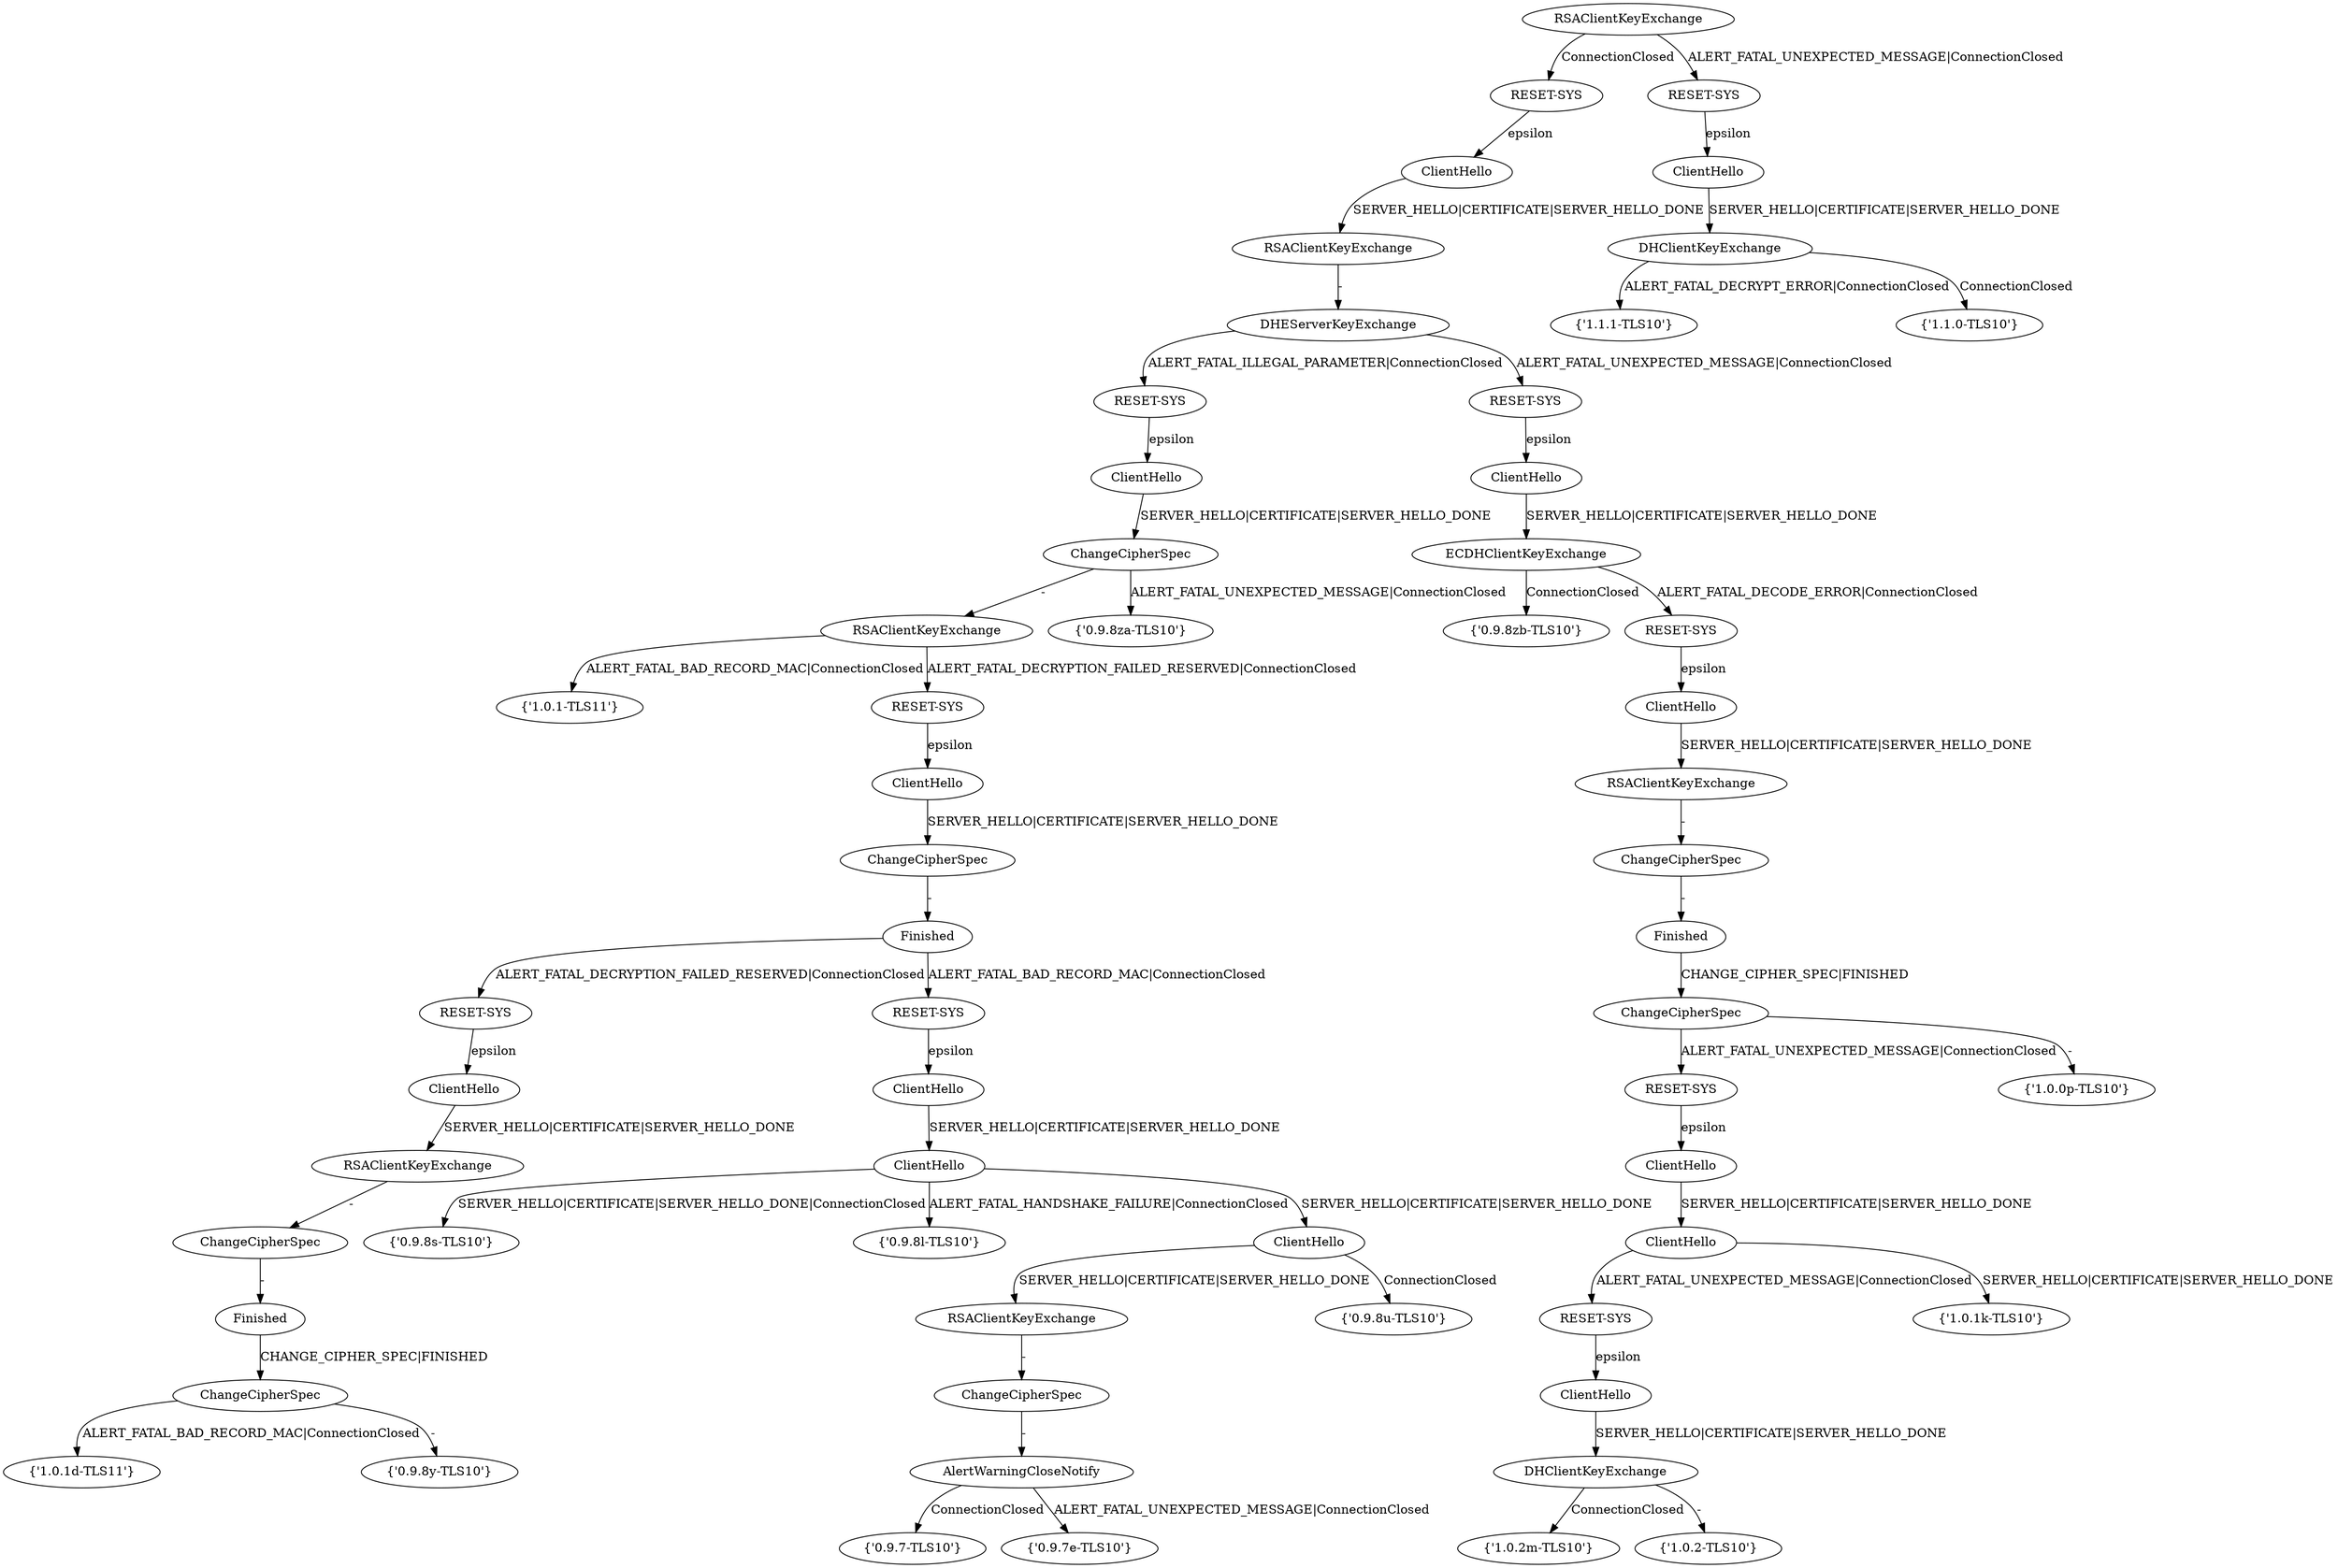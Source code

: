 digraph "" {
	node [label="\N"];
	a0	[label=RSAClientKeyExchange];
	a1	[label="RESET-SYS"];
	a0 -> a1	[key=0,
		label=ConnectionClosed];
	a2	[label="RESET-SYS"];
	a0 -> a2	[key=0,
		label="ALERT_FATAL_UNEXPECTED_MESSAGE|ConnectionClosed"];
	a12	[label="{'1.1.1-TLS10'}"];
	a16	[label="{'0.9.8s-TLS10'}"];
	a18	[label="{'0.9.8l-TLS10'}"];
	a14	[label=RSAClientKeyExchange];
	a31	[label="{'1.0.1-TLS11'}"];
	a14 -> a31	[key=0,
		label="ALERT_FATAL_BAD_RECORD_MAC|ConnectionClosed"];
	a32	[label="RESET-SYS"];
	a14 -> a32	[key=0,
		label="ALERT_FATAL_DECRYPTION_FAILED_RESERVED|ConnectionClosed"];
	a4	[label=ClientHello];
	a1 -> a4	[key=0,
		label=epsilon];
	a5	[label=ClientHello];
	a2 -> a5	[key=0,
		label=epsilon];
	a19	[label=RSAClientKeyExchange];
	a4 -> a19	[key=0,
		label="SERVER_HELLO|CERTIFICATE|SERVER_HELLO_DONE"];
	a45	[label=DHEServerKeyExchange];
	a19 -> a45	[key=0,
		label="-"];
	a47	[label="{'1.0.2m-TLS10'}"];
	a49	[label="RESET-SYS"];
	a89	[label=ClientHello];
	a49 -> a89	[key=0,
		label=epsilon];
	a20	[label=DHClientKeyExchange];
	a5 -> a20	[key=0,
		label="SERVER_HELLO|CERTIFICATE|SERVER_HELLO_DONE"];
	a20 -> a12	[key=0,
		label="ALERT_FATAL_DECRYPT_ERROR|ConnectionClosed"];
	a51	[label="{'1.1.0-TLS10'}"];
	a20 -> a51	[key=0,
		label=ConnectionClosed];
	a55	[label="{'0.9.7-TLS10'}"];
	a56	[label="{'1.0.1d-TLS11'}"];
	a134	[label="{'1.0.2-TLS10'}"];
	a22	[label="RESET-SYS"];
	a45 -> a22	[key=0,
		label="ALERT_FATAL_ILLEGAL_PARAMETER|ConnectionClosed"];
	a85	[label="RESET-SYS"];
	a45 -> a85	[key=0,
		label="ALERT_FATAL_UNEXPECTED_MESSAGE|ConnectionClosed"];
	a53	[label=ClientHello];
	a22 -> a53	[key=0,
		label=epsilon];
	a145	[label="{'0.9.8zb-TLS10'}"];
	a92	[label=ChangeCipherSpec];
	a53 -> a92	[key=0,
		label="SERVER_HELLO|CERTIFICATE|SERVER_HELLO_DONE"];
	a92 -> a14	[key=0,
		label="-"];
	a150	[label="{'0.9.8za-TLS10'}"];
	a92 -> a150	[key=0,
		label="ALERT_FATAL_UNEXPECTED_MESSAGE|ConnectionClosed"];
	a66	[label=ClientHello];
	a32 -> a66	[key=0,
		label=epsilon];
	a115	[label=ChangeCipherSpec];
	a66 -> a115	[key=0,
		label="SERVER_HELLO|CERTIFICATE|SERVER_HELLO_DONE"];
	a182	[label=Finished];
	a115 -> a182	[key=0,
		label="-"];
	a34	[label="RESET-SYS"];
	a68	[label=ClientHello];
	a34 -> a68	[key=0,
		label=epsilon];
	a43	[label=RSAClientKeyExchange];
	a80	[label=ChangeCipherSpec];
	a43 -> a80	[key=0,
		label="-"];
	a130	[label=AlertWarningCloseNotify];
	a80 -> a130	[key=0,
		label="-"];
	a130 -> a55	[key=0,
		label=ConnectionClosed];
	a207	[label="{'0.9.7e-TLS10'}"];
	a130 -> a207	[key=0,
		label="ALERT_FATAL_UNEXPECTED_MESSAGE|ConnectionClosed"];
	a214	[label="RESET-SYS"];
	a303	[label=ClientHello];
	a214 -> a303	[key=0,
		label=epsilon];
	a46	[label="RESET-SYS"];
	a87	[label=ClientHello];
	a46 -> a87	[key=0,
		label=epsilon];
	a140	[label=RSAClientKeyExchange];
	a87 -> a140	[key=0,
		label="SERVER_HELLO|CERTIFICATE|SERVER_HELLO_DONE"];
	a218	[label=ChangeCipherSpec];
	a140 -> a218	[key=0,
		label="-"];
	a142	[label=DHClientKeyExchange];
	a89 -> a142	[key=0,
		label="SERVER_HELLO|CERTIFICATE|SERVER_HELLO_DONE"];
	a142 -> a47	[key=0,
		label=ConnectionClosed];
	a142 -> a134	[key=0,
		label="-"];
	a135	[label=ClientHello];
	a85 -> a135	[key=0,
		label=epsilon];
	a210	[label=ECDHClientKeyExchange];
	a135 -> a210	[key=0,
		label="SERVER_HELLO|CERTIFICATE|SERVER_HELLO_DONE"];
	a210 -> a145	[key=0,
		label=ConnectionClosed];
	a210 -> a46	[key=0,
		label="ALERT_FATAL_DECODE_ERROR|ConnectionClosed"];
	a350	[label="{'1.0.1k-TLS10'}"];
	a365	[label="{'1.0.0p-TLS10'}"];
	a117	[label=RSAClientKeyExchange];
	a68 -> a117	[key=0,
		label="SERVER_HELLO|CERTIFICATE|SERVER_HELLO_DONE"];
	a188	[label=ChangeCipherSpec];
	a117 -> a188	[key=0,
		label="-"];
	a280	[label=Finished];
	a188 -> a280	[key=0,
		label="-"];
	a390	[label=ChangeCipherSpec];
	a280 -> a390	[key=0,
		label="CHANGE_CIPHER_SPEC|FINISHED"];
	a390 -> a56	[key=1,
		label="ALERT_FATAL_BAD_RECORD_MAC|ConnectionClosed"];
	a499	[label="{'0.9.8y-TLS10'}"];
	a390 -> a499	[key=0,
		label="-"];
	a411	[label=ClientHello];
	a303 -> a411	[key=0,
		label="SERVER_HELLO|CERTIFICATE|SERVER_HELLO_DONE"];
	a411 -> a49	[key=0,
		label="ALERT_FATAL_UNEXPECTED_MESSAGE|ConnectionClosed"];
	a411 -> a350	[key=0,
		label="SERVER_HELLO|CERTIFICATE|SERVER_HELLO_DONE"];
	a307	[label=Finished];
	a218 -> a307	[key=0,
		label="-"];
	a415	[label=ChangeCipherSpec];
	a307 -> a415	[key=0,
		label="CHANGE_CIPHER_SPEC|FINISHED"];
	a415 -> a214	[key=0,
		label="ALERT_FATAL_UNEXPECTED_MESSAGE|ConnectionClosed"];
	a415 -> a365	[key=0,
		label="-"];
	a182 -> a34	[key=0,
		label="ALERT_FATAL_DECRYPTION_FAILED_RESERVED|ConnectionClosed"];
	a269	[label="RESET-SYS"];
	a182 -> a269	[key=0,
		label="ALERT_FATAL_BAD_RECORD_MAC|ConnectionClosed"];
	a381	[label=ClientHello];
	a269 -> a381	[key=0,
		label=epsilon];
	a494	[label=ClientHello];
	a381 -> a494	[key=0,
		label="SERVER_HELLO|CERTIFICATE|SERVER_HELLO_DONE"];
	a494 -> a16	[key=0,
		label="SERVER_HELLO|CERTIFICATE|SERVER_HELLO_DONE|ConnectionClosed"];
	a494 -> a18	[key=0,
		label="ALERT_FATAL_HANDSHAKE_FAILURE|ConnectionClosed"];
	a606	[label=ClientHello];
	a494 -> a606	[key=0,
		label="SERVER_HELLO|CERTIFICATE|SERVER_HELLO_DONE"];
	a606 -> a43	[key=0,
		label="SERVER_HELLO|CERTIFICATE|SERVER_HELLO_DONE"];
	a739	[label="{'0.9.8u-TLS10'}"];
	a606 -> a739	[key=0,
		label=ConnectionClosed];
}
